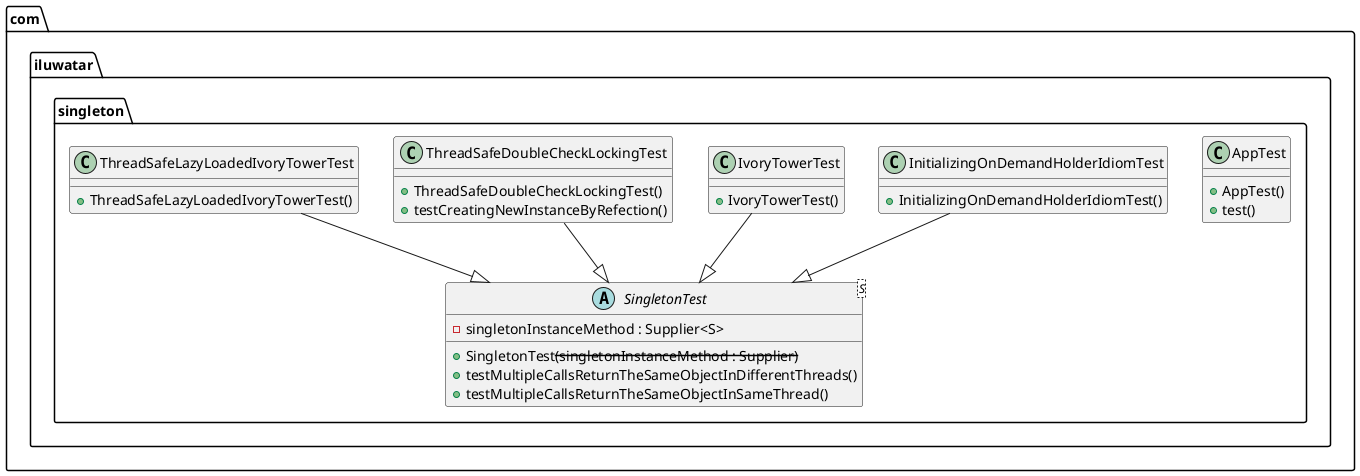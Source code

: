 @startuml
package com.iluwatar.singleton {
  class AppTest {
    + AppTest()
    + test()
  }
  class InitializingOnDemandHolderIdiomTest {
    + InitializingOnDemandHolderIdiomTest()
  }
  class IvoryTowerTest {
    + IvoryTowerTest()
  }
  abstract class SingletonTest<S> {
    - singletonInstanceMethod : Supplier<S>
    + SingletonTest<S>(singletonInstanceMethod : Supplier<S>)
    + testMultipleCallsReturnTheSameObjectInDifferentThreads()
    + testMultipleCallsReturnTheSameObjectInSameThread()
  }
  class ThreadSafeDoubleCheckLockingTest {
    + ThreadSafeDoubleCheckLockingTest()
    + testCreatingNewInstanceByRefection()
  }
  class ThreadSafeLazyLoadedIvoryTowerTest {
    + ThreadSafeLazyLoadedIvoryTowerTest()
  }
}
InitializingOnDemandHolderIdiomTest --|> SingletonTest 
IvoryTowerTest --|> SingletonTest 
ThreadSafeDoubleCheckLockingTest --|> SingletonTest 
ThreadSafeLazyLoadedIvoryTowerTest --|> SingletonTest 
@enduml